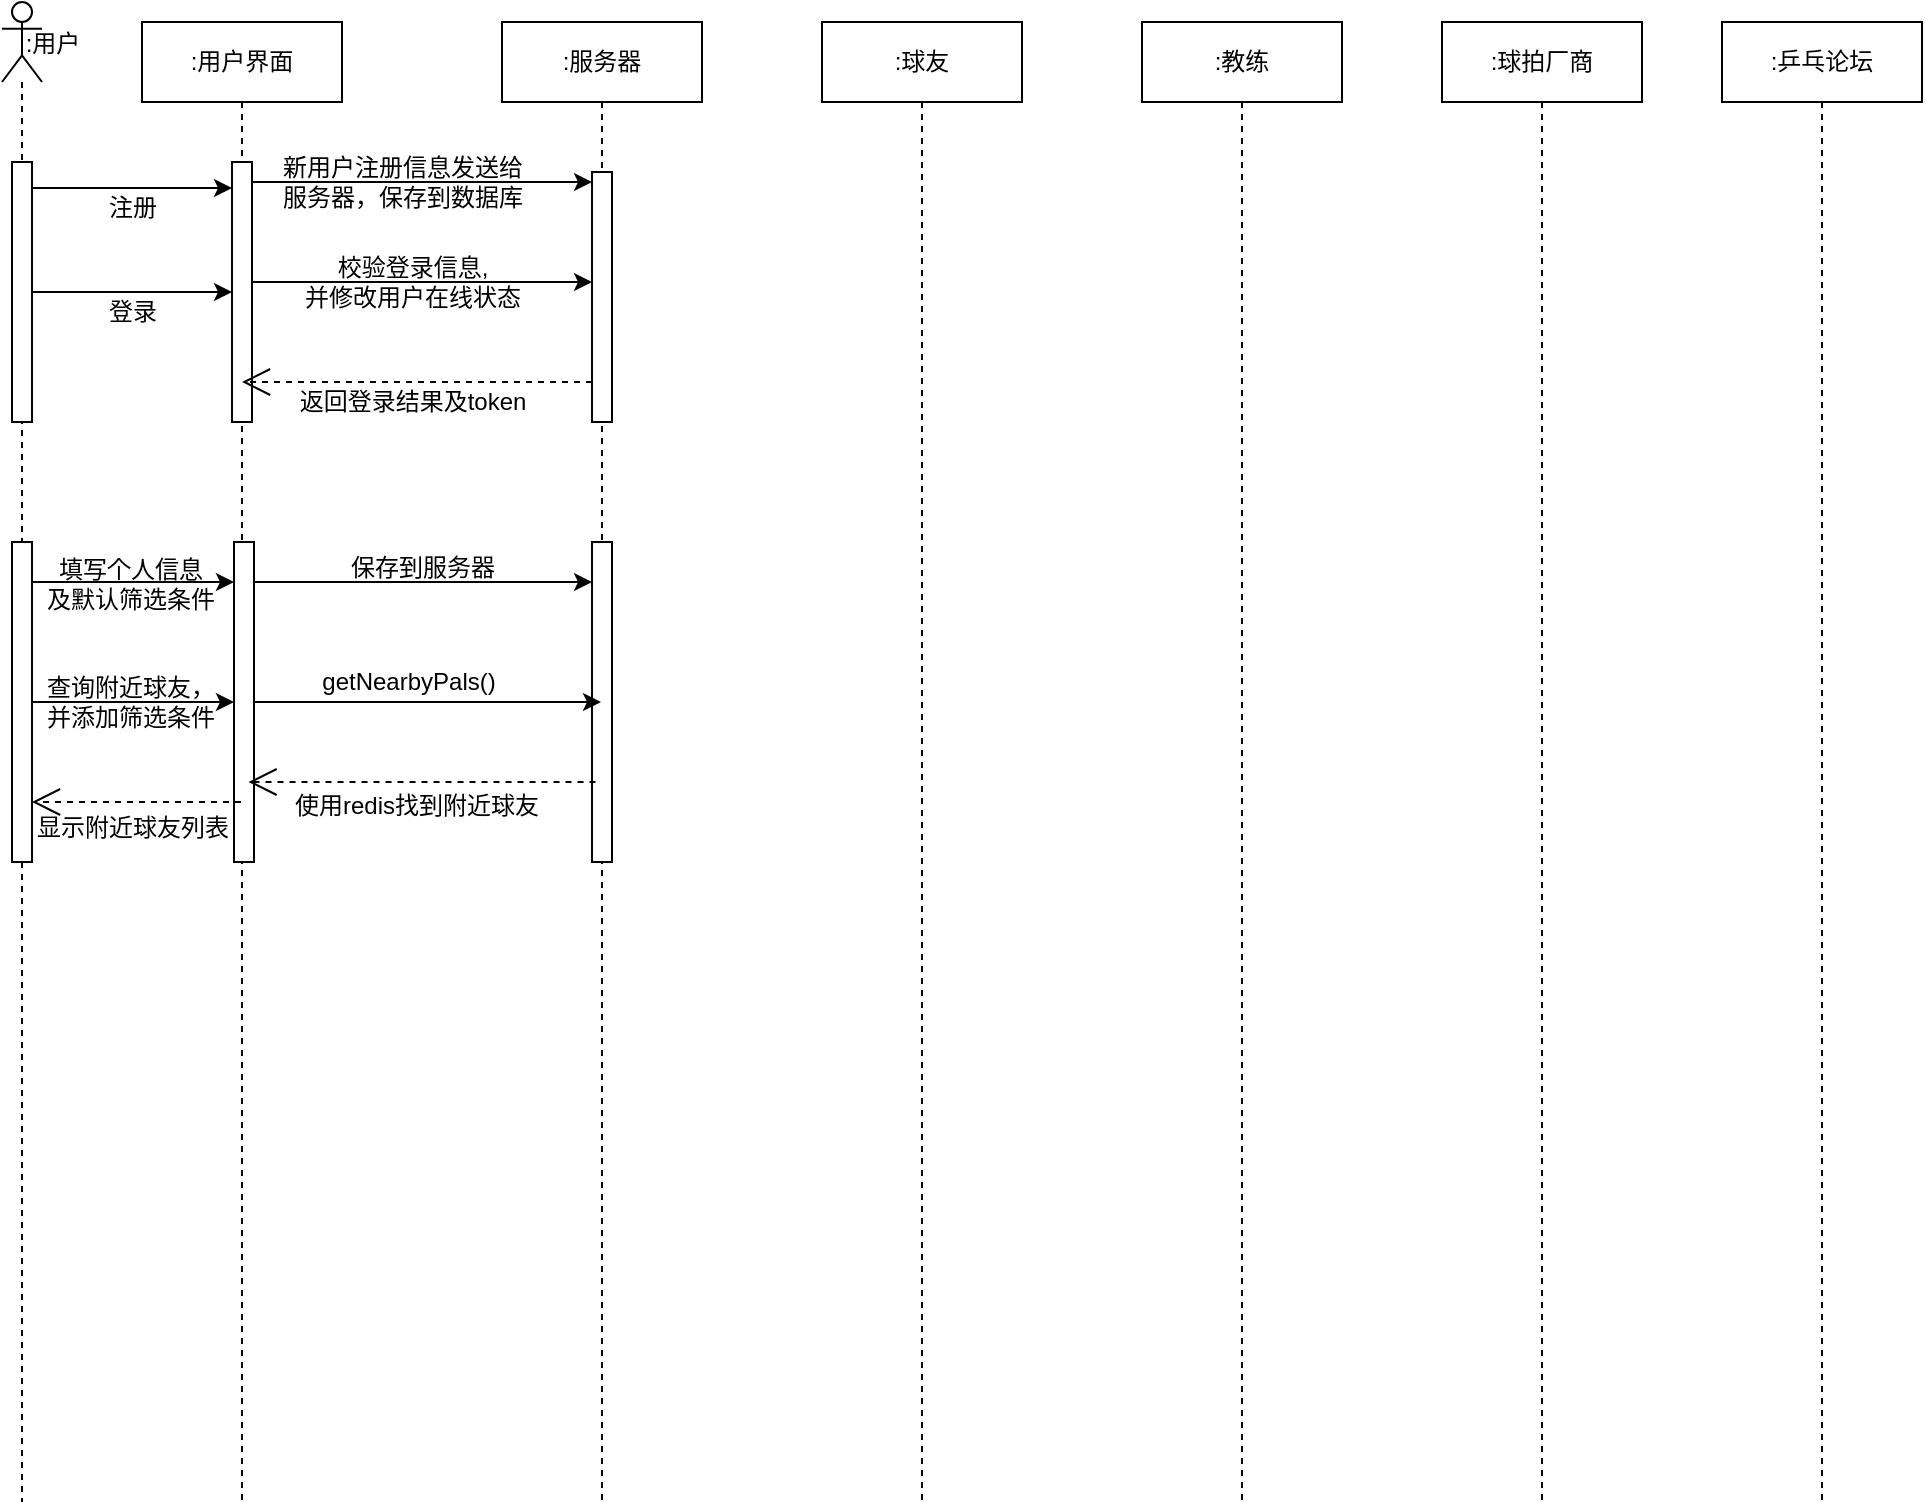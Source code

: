 <mxfile version="24.2.2" type="github">
  <diagram name="Page-1" id="2YBvvXClWsGukQMizWep">
    <mxGraphModel dx="795" dy="337" grid="1" gridSize="10" guides="1" tooltips="1" connect="1" arrows="1" fold="1" page="1" pageScale="1" pageWidth="850" pageHeight="1100" math="0" shadow="0">
      <root>
        <mxCell id="0" />
        <mxCell id="1" parent="0" />
        <mxCell id="brgdM_ip_KjS1nYenWTX-2" value=":用户界面" style="shape=umlLifeline;perimeter=lifelinePerimeter;whiteSpace=wrap;html=1;container=1;dropTarget=0;collapsible=0;recursiveResize=0;outlineConnect=0;portConstraint=eastwest;newEdgeStyle={&quot;curved&quot;:0,&quot;rounded&quot;:0};" vertex="1" parent="1">
          <mxGeometry x="180" y="60" width="100" height="740" as="geometry" />
        </mxCell>
        <mxCell id="brgdM_ip_KjS1nYenWTX-30" value="" style="html=1;points=[[0,0,0,0,5],[0,1,0,0,-5],[1,0,0,0,5],[1,1,0,0,-5]];perimeter=orthogonalPerimeter;outlineConnect=0;targetShapes=umlLifeline;portConstraint=eastwest;newEdgeStyle={&quot;curved&quot;:0,&quot;rounded&quot;:0};" vertex="1" parent="brgdM_ip_KjS1nYenWTX-2">
          <mxGeometry x="45" y="70" width="10" height="130" as="geometry" />
        </mxCell>
        <mxCell id="brgdM_ip_KjS1nYenWTX-42" value="" style="html=1;points=[[0,0,0,0,5],[0,1,0,0,-5],[1,0,0,0,5],[1,1,0,0,-5]];perimeter=orthogonalPerimeter;outlineConnect=0;targetShapes=umlLifeline;portConstraint=eastwest;newEdgeStyle={&quot;curved&quot;:0,&quot;rounded&quot;:0};" vertex="1" parent="brgdM_ip_KjS1nYenWTX-2">
          <mxGeometry x="46" y="260" width="10" height="160" as="geometry" />
        </mxCell>
        <mxCell id="brgdM_ip_KjS1nYenWTX-6" value=":服务器" style="shape=umlLifeline;perimeter=lifelinePerimeter;whiteSpace=wrap;html=1;container=1;dropTarget=0;collapsible=0;recursiveResize=0;outlineConnect=0;portConstraint=eastwest;newEdgeStyle={&quot;curved&quot;:0,&quot;rounded&quot;:0};" vertex="1" parent="1">
          <mxGeometry x="360" y="60" width="100" height="740" as="geometry" />
        </mxCell>
        <mxCell id="brgdM_ip_KjS1nYenWTX-33" value="" style="html=1;points=[[0,0,0,0,5],[0,1,0,0,-5],[1,0,0,0,5],[1,1,0,0,-5]];perimeter=orthogonalPerimeter;outlineConnect=0;targetShapes=umlLifeline;portConstraint=eastwest;newEdgeStyle={&quot;curved&quot;:0,&quot;rounded&quot;:0};" vertex="1" parent="brgdM_ip_KjS1nYenWTX-6">
          <mxGeometry x="45" y="75" width="10" height="125" as="geometry" />
        </mxCell>
        <mxCell id="brgdM_ip_KjS1nYenWTX-43" value="" style="html=1;points=[[0,0,0,0,5],[0,1,0,0,-5],[1,0,0,0,5],[1,1,0,0,-5]];perimeter=orthogonalPerimeter;outlineConnect=0;targetShapes=umlLifeline;portConstraint=eastwest;newEdgeStyle={&quot;curved&quot;:0,&quot;rounded&quot;:0};" vertex="1" parent="brgdM_ip_KjS1nYenWTX-6">
          <mxGeometry x="45" y="260" width="10" height="160" as="geometry" />
        </mxCell>
        <mxCell id="brgdM_ip_KjS1nYenWTX-7" value="" style="group" vertex="1" connectable="0" parent="1">
          <mxGeometry x="110" y="50" width="50" height="750" as="geometry" />
        </mxCell>
        <mxCell id="brgdM_ip_KjS1nYenWTX-4" value="" style="shape=umlLifeline;perimeter=lifelinePerimeter;whiteSpace=wrap;html=1;container=1;dropTarget=0;collapsible=0;recursiveResize=0;outlineConnect=0;portConstraint=eastwest;newEdgeStyle={&quot;curved&quot;:0,&quot;rounded&quot;:0};participant=umlActor;" vertex="1" parent="brgdM_ip_KjS1nYenWTX-7">
          <mxGeometry width="20" height="750" as="geometry" />
        </mxCell>
        <mxCell id="brgdM_ip_KjS1nYenWTX-41" value="" style="html=1;points=[[0,0,0,0,5],[0,1,0,0,-5],[1,0,0,0,5],[1,1,0,0,-5]];perimeter=orthogonalPerimeter;outlineConnect=0;targetShapes=umlLifeline;portConstraint=eastwest;newEdgeStyle={&quot;curved&quot;:0,&quot;rounded&quot;:0};" vertex="1" parent="brgdM_ip_KjS1nYenWTX-4">
          <mxGeometry x="5" y="270" width="10" height="160" as="geometry" />
        </mxCell>
        <mxCell id="brgdM_ip_KjS1nYenWTX-5" value=":用户" style="text;html=1;align=center;verticalAlign=middle;resizable=0;points=[];autosize=1;strokeColor=none;fillColor=none;" vertex="1" parent="brgdM_ip_KjS1nYenWTX-7">
          <mxGeometry y="6" width="50" height="30" as="geometry" />
        </mxCell>
        <mxCell id="brgdM_ip_KjS1nYenWTX-23" value="" style="html=1;points=[[0,0,0,0,5],[0,1,0,0,-5],[1,0,0,0,5],[1,1,0,0,-5]];perimeter=orthogonalPerimeter;outlineConnect=0;targetShapes=umlLifeline;portConstraint=eastwest;newEdgeStyle={&quot;curved&quot;:0,&quot;rounded&quot;:0};" vertex="1" parent="brgdM_ip_KjS1nYenWTX-7">
          <mxGeometry x="5" y="80" width="10" height="130" as="geometry" />
        </mxCell>
        <mxCell id="brgdM_ip_KjS1nYenWTX-19" value=":球友" style="shape=umlLifeline;perimeter=lifelinePerimeter;whiteSpace=wrap;html=1;container=1;dropTarget=0;collapsible=0;recursiveResize=0;outlineConnect=0;portConstraint=eastwest;newEdgeStyle={&quot;curved&quot;:0,&quot;rounded&quot;:0};" vertex="1" parent="1">
          <mxGeometry x="520" y="60" width="100" height="740" as="geometry" />
        </mxCell>
        <mxCell id="brgdM_ip_KjS1nYenWTX-20" value=":教练" style="shape=umlLifeline;perimeter=lifelinePerimeter;whiteSpace=wrap;html=1;container=1;dropTarget=0;collapsible=0;recursiveResize=0;outlineConnect=0;portConstraint=eastwest;newEdgeStyle={&quot;curved&quot;:0,&quot;rounded&quot;:0};" vertex="1" parent="1">
          <mxGeometry x="680" y="60" width="100" height="740" as="geometry" />
        </mxCell>
        <mxCell id="brgdM_ip_KjS1nYenWTX-21" value=":球拍厂商" style="shape=umlLifeline;perimeter=lifelinePerimeter;whiteSpace=wrap;html=1;container=1;dropTarget=0;collapsible=0;recursiveResize=0;outlineConnect=0;portConstraint=eastwest;newEdgeStyle={&quot;curved&quot;:0,&quot;rounded&quot;:0};" vertex="1" parent="1">
          <mxGeometry x="830" y="60" width="100" height="740" as="geometry" />
        </mxCell>
        <mxCell id="brgdM_ip_KjS1nYenWTX-22" value=":乒乓论坛" style="shape=umlLifeline;perimeter=lifelinePerimeter;whiteSpace=wrap;html=1;container=1;dropTarget=0;collapsible=0;recursiveResize=0;outlineConnect=0;portConstraint=eastwest;newEdgeStyle={&quot;curved&quot;:0,&quot;rounded&quot;:0};" vertex="1" parent="1">
          <mxGeometry x="970" y="60" width="100" height="740" as="geometry" />
        </mxCell>
        <mxCell id="brgdM_ip_KjS1nYenWTX-27" value="登录" style="text;html=1;align=center;verticalAlign=middle;resizable=0;points=[];autosize=1;strokeColor=none;fillColor=none;" vertex="1" parent="1">
          <mxGeometry x="150" y="190" width="50" height="30" as="geometry" />
        </mxCell>
        <mxCell id="brgdM_ip_KjS1nYenWTX-29" value="注册" style="text;html=1;align=center;verticalAlign=middle;resizable=0;points=[];autosize=1;strokeColor=none;fillColor=none;" vertex="1" parent="1">
          <mxGeometry x="150" y="138" width="50" height="30" as="geometry" />
        </mxCell>
        <mxCell id="brgdM_ip_KjS1nYenWTX-35" value="新用户注册信息发送给&lt;div&gt;服务器，保存到数据库&lt;/div&gt;" style="text;html=1;align=center;verticalAlign=middle;resizable=0;points=[];autosize=1;strokeColor=none;fillColor=none;" vertex="1" parent="1">
          <mxGeometry x="240" y="120" width="140" height="40" as="geometry" />
        </mxCell>
        <mxCell id="brgdM_ip_KjS1nYenWTX-37" value="校验登录信息,&lt;div&gt;并修改用户在线状态&lt;/div&gt;" style="text;html=1;align=center;verticalAlign=middle;resizable=0;points=[];autosize=1;strokeColor=none;fillColor=none;" vertex="1" parent="1">
          <mxGeometry x="250" y="170" width="130" height="40" as="geometry" />
        </mxCell>
        <mxCell id="brgdM_ip_KjS1nYenWTX-39" value="" style="endArrow=open;endSize=12;dashed=1;html=1;rounded=0;" edge="1" parent="1" source="brgdM_ip_KjS1nYenWTX-33" target="brgdM_ip_KjS1nYenWTX-2">
          <mxGeometry width="160" relative="1" as="geometry">
            <mxPoint x="390" y="240" as="sourcePoint" />
            <mxPoint x="232.75" y="240.0" as="targetPoint" />
            <Array as="points">
              <mxPoint x="320" y="240" />
            </Array>
          </mxGeometry>
        </mxCell>
        <mxCell id="brgdM_ip_KjS1nYenWTX-40" value="返回登录结果及token" style="text;html=1;align=center;verticalAlign=middle;resizable=0;points=[];autosize=1;strokeColor=none;fillColor=none;" vertex="1" parent="1">
          <mxGeometry x="245" y="235" width="140" height="30" as="geometry" />
        </mxCell>
        <mxCell id="brgdM_ip_KjS1nYenWTX-45" value="填写个人信息&lt;div&gt;及默认筛选条件&lt;/div&gt;" style="text;html=1;align=center;verticalAlign=middle;resizable=0;points=[];autosize=1;strokeColor=none;fillColor=none;" vertex="1" parent="1">
          <mxGeometry x="119" y="321" width="110" height="40" as="geometry" />
        </mxCell>
        <mxCell id="brgdM_ip_KjS1nYenWTX-46" style="edgeStyle=orthogonalEdgeStyle;rounded=0;orthogonalLoop=1;jettySize=auto;html=1;curved=0;" edge="1" parent="1" source="brgdM_ip_KjS1nYenWTX-42" target="brgdM_ip_KjS1nYenWTX-43">
          <mxGeometry relative="1" as="geometry">
            <mxPoint x="380" y="350" as="targetPoint" />
            <Array as="points">
              <mxPoint x="320" y="340" />
              <mxPoint x="320" y="340" />
            </Array>
          </mxGeometry>
        </mxCell>
        <mxCell id="brgdM_ip_KjS1nYenWTX-47" value="" style="edgeStyle=orthogonalEdgeStyle;rounded=0;orthogonalLoop=1;jettySize=auto;html=1;curved=0;" edge="1" parent="1" source="brgdM_ip_KjS1nYenWTX-23" target="brgdM_ip_KjS1nYenWTX-30">
          <mxGeometry relative="1" as="geometry">
            <Array as="points" />
          </mxGeometry>
        </mxCell>
        <mxCell id="brgdM_ip_KjS1nYenWTX-48" style="edgeStyle=orthogonalEdgeStyle;rounded=0;orthogonalLoop=1;jettySize=auto;html=1;curved=0;" edge="1" parent="1">
          <mxGeometry relative="1" as="geometry">
            <mxPoint x="125" y="143" as="sourcePoint" />
            <mxPoint x="225" y="143" as="targetPoint" />
            <Array as="points">
              <mxPoint x="180" y="143" />
              <mxPoint x="180" y="143" />
            </Array>
          </mxGeometry>
        </mxCell>
        <mxCell id="brgdM_ip_KjS1nYenWTX-49" style="edgeStyle=orthogonalEdgeStyle;rounded=0;orthogonalLoop=1;jettySize=auto;html=1;curved=0;" edge="1" parent="1" source="brgdM_ip_KjS1nYenWTX-30" target="brgdM_ip_KjS1nYenWTX-33">
          <mxGeometry relative="1" as="geometry">
            <Array as="points">
              <mxPoint x="320" y="140" />
              <mxPoint x="320" y="140" />
            </Array>
          </mxGeometry>
        </mxCell>
        <mxCell id="brgdM_ip_KjS1nYenWTX-50" style="edgeStyle=orthogonalEdgeStyle;rounded=0;orthogonalLoop=1;jettySize=auto;html=1;curved=0;" edge="1" parent="1" source="brgdM_ip_KjS1nYenWTX-30" target="brgdM_ip_KjS1nYenWTX-33">
          <mxGeometry relative="1" as="geometry">
            <Array as="points">
              <mxPoint x="320" y="190" />
              <mxPoint x="320" y="190" />
            </Array>
          </mxGeometry>
        </mxCell>
        <mxCell id="brgdM_ip_KjS1nYenWTX-51" style="edgeStyle=orthogonalEdgeStyle;rounded=0;orthogonalLoop=1;jettySize=auto;html=1;curved=0;" edge="1" parent="1" source="brgdM_ip_KjS1nYenWTX-41" target="brgdM_ip_KjS1nYenWTX-42">
          <mxGeometry relative="1" as="geometry">
            <Array as="points">
              <mxPoint x="180" y="340" />
              <mxPoint x="180" y="340" />
            </Array>
          </mxGeometry>
        </mxCell>
        <mxCell id="brgdM_ip_KjS1nYenWTX-52" value="保存到服务器" style="text;html=1;align=center;verticalAlign=middle;resizable=0;points=[];autosize=1;strokeColor=none;fillColor=none;" vertex="1" parent="1">
          <mxGeometry x="270" y="318" width="100" height="30" as="geometry" />
        </mxCell>
        <mxCell id="brgdM_ip_KjS1nYenWTX-53" style="edgeStyle=orthogonalEdgeStyle;rounded=0;orthogonalLoop=1;jettySize=auto;html=1;curved=0;" edge="1" parent="1" source="brgdM_ip_KjS1nYenWTX-41" target="brgdM_ip_KjS1nYenWTX-42">
          <mxGeometry relative="1" as="geometry" />
        </mxCell>
        <mxCell id="brgdM_ip_KjS1nYenWTX-54" value="查询附近球友，&lt;div&gt;并添加筛选条件&lt;/div&gt;" style="text;html=1;align=center;verticalAlign=middle;resizable=0;points=[];autosize=1;strokeColor=none;fillColor=none;" vertex="1" parent="1">
          <mxGeometry x="119" y="380" width="110" height="40" as="geometry" />
        </mxCell>
        <mxCell id="brgdM_ip_KjS1nYenWTX-55" style="edgeStyle=orthogonalEdgeStyle;rounded=0;orthogonalLoop=1;jettySize=auto;html=1;curved=0;" edge="1" parent="1" source="brgdM_ip_KjS1nYenWTX-42" target="brgdM_ip_KjS1nYenWTX-6">
          <mxGeometry relative="1" as="geometry">
            <Array as="points">
              <mxPoint x="360" y="400" />
              <mxPoint x="360" y="400" />
            </Array>
          </mxGeometry>
        </mxCell>
        <mxCell id="brgdM_ip_KjS1nYenWTX-56" value="getNearbyPals()" style="text;html=1;align=center;verticalAlign=middle;resizable=0;points=[];autosize=1;strokeColor=none;fillColor=none;" vertex="1" parent="1">
          <mxGeometry x="258" y="375" width="110" height="30" as="geometry" />
        </mxCell>
        <mxCell id="brgdM_ip_KjS1nYenWTX-57" value="" style="endArrow=open;endSize=12;dashed=1;html=1;rounded=0;" edge="1" parent="1">
          <mxGeometry width="160" relative="1" as="geometry">
            <mxPoint x="406.75" y="440.0" as="sourcePoint" />
            <mxPoint x="233.25" y="440.0" as="targetPoint" />
            <Array as="points">
              <mxPoint x="332.25" y="440.0" />
            </Array>
          </mxGeometry>
        </mxCell>
        <mxCell id="brgdM_ip_KjS1nYenWTX-58" value="使用redis找到附近球友" style="text;html=1;align=center;verticalAlign=middle;resizable=0;points=[];autosize=1;strokeColor=none;fillColor=none;" vertex="1" parent="1">
          <mxGeometry x="242" y="437" width="150" height="30" as="geometry" />
        </mxCell>
        <mxCell id="brgdM_ip_KjS1nYenWTX-59" value="" style="endArrow=open;endSize=12;dashed=1;html=1;rounded=0;" edge="1" parent="1" source="brgdM_ip_KjS1nYenWTX-2" target="brgdM_ip_KjS1nYenWTX-41">
          <mxGeometry width="160" relative="1" as="geometry">
            <mxPoint x="350" y="510" as="sourcePoint" />
            <mxPoint x="140" y="450" as="targetPoint" />
            <Array as="points">
              <mxPoint x="180" y="450" />
            </Array>
          </mxGeometry>
        </mxCell>
        <mxCell id="brgdM_ip_KjS1nYenWTX-60" value="显示附近球友列表" style="text;html=1;align=center;verticalAlign=middle;resizable=0;points=[];autosize=1;strokeColor=none;fillColor=none;" vertex="1" parent="1">
          <mxGeometry x="115" y="448" width="120" height="30" as="geometry" />
        </mxCell>
      </root>
    </mxGraphModel>
  </diagram>
</mxfile>

